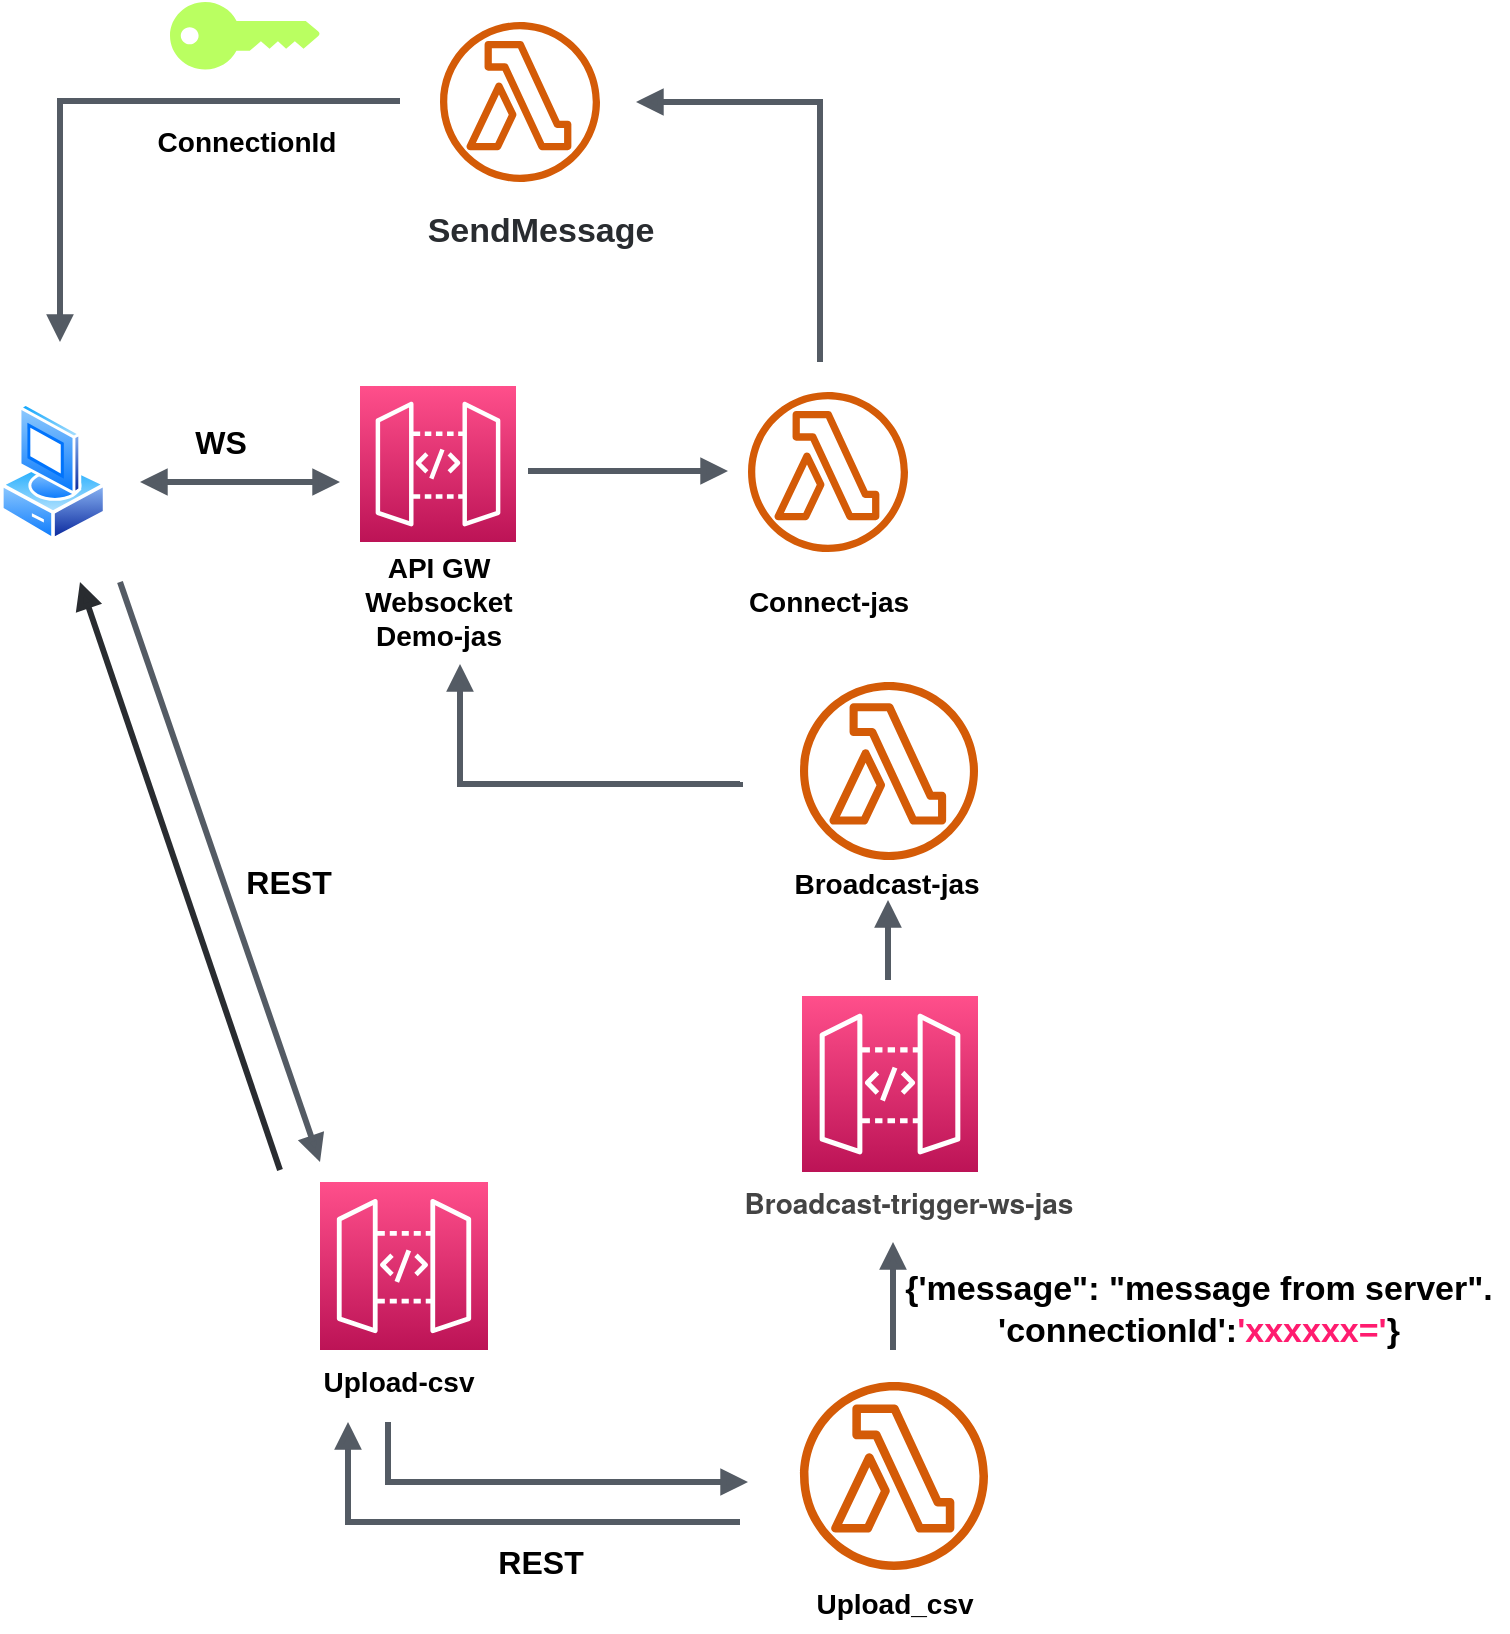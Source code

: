<mxfile version="18.2.0" type="github">
  <diagram id="rTi6_6Ue5_z2AD2rRxnd" name="Page-1">
    <mxGraphModel dx="459" dy="752" grid="1" gridSize="10" guides="1" tooltips="1" connect="1" arrows="1" fold="1" page="1" pageScale="1" pageWidth="827" pageHeight="1169" math="0" shadow="0">
      <root>
        <mxCell id="0" />
        <mxCell id="1" parent="0" />
        <mxCell id="bZUuZDFxQb43LK0sP3E3-1" value="" style="aspect=fixed;perimeter=ellipsePerimeter;html=1;align=center;shadow=0;dashed=0;spacingTop=3;image;image=img/lib/active_directory/vista_client.svg;" parent="1" vertex="1">
          <mxGeometry x="40" y="200" width="53.2" height="70" as="geometry" />
        </mxCell>
        <mxCell id="bZUuZDFxQb43LK0sP3E3-4" value="" style="edgeStyle=orthogonalEdgeStyle;html=1;endArrow=block;elbow=vertical;startArrow=block;startFill=1;endFill=1;strokeColor=#545B64;rounded=0;strokeWidth=3;" parent="1" edge="1">
          <mxGeometry width="100" relative="1" as="geometry">
            <mxPoint x="110" y="240" as="sourcePoint" />
            <mxPoint x="210" y="240" as="targetPoint" />
            <Array as="points">
              <mxPoint x="160" y="240" />
              <mxPoint x="160" y="240" />
            </Array>
          </mxGeometry>
        </mxCell>
        <mxCell id="bZUuZDFxQb43LK0sP3E3-8" value="" style="sketch=0;points=[[0,0,0],[0.25,0,0],[0.5,0,0],[0.75,0,0],[1,0,0],[0,1,0],[0.25,1,0],[0.5,1,0],[0.75,1,0],[1,1,0],[0,0.25,0],[0,0.5,0],[0,0.75,0],[1,0.25,0],[1,0.5,0],[1,0.75,0]];outlineConnect=0;fontColor=#232F3E;gradientColor=#FF4F8B;gradientDirection=north;fillColor=#BC1356;strokeColor=#ffffff;dashed=0;verticalLabelPosition=bottom;verticalAlign=top;align=center;html=1;fontSize=12;fontStyle=0;aspect=fixed;shape=mxgraph.aws4.resourceIcon;resIcon=mxgraph.aws4.api_gateway;" parent="1" vertex="1">
          <mxGeometry x="220" y="192" width="78" height="78" as="geometry" />
        </mxCell>
        <mxCell id="bZUuZDFxQb43LK0sP3E3-9" value="&lt;font style=&quot;font-size: 14px;&quot;&gt;&lt;b&gt;API GW&lt;br&gt;Websocket&lt;br&gt;Demo-jas&lt;/b&gt;&lt;br&gt;&lt;/font&gt;" style="text;html=1;resizable=0;autosize=1;align=center;verticalAlign=middle;points=[];fillColor=none;strokeColor=none;rounded=0;" parent="1" vertex="1">
          <mxGeometry x="214" y="275" width="90" height="50" as="geometry" />
        </mxCell>
        <mxCell id="bZUuZDFxQb43LK0sP3E3-10" value="" style="edgeStyle=orthogonalEdgeStyle;html=1;endArrow=block;elbow=vertical;startArrow=none;endFill=1;strokeColor=#545B64;rounded=0;fontSize=14;strokeWidth=3;" parent="1" edge="1">
          <mxGeometry width="100" relative="1" as="geometry">
            <mxPoint x="304" y="234.5" as="sourcePoint" />
            <mxPoint x="404" y="234.5" as="targetPoint" />
            <Array as="points">
              <mxPoint x="354" y="234.5" />
              <mxPoint x="354" y="234.5" />
            </Array>
          </mxGeometry>
        </mxCell>
        <mxCell id="bZUuZDFxQb43LK0sP3E3-11" value="" style="sketch=0;outlineConnect=0;fontColor=#232F3E;gradientColor=none;fillColor=#D45B07;strokeColor=none;dashed=0;verticalLabelPosition=bottom;verticalAlign=top;align=center;html=1;fontSize=12;fontStyle=0;aspect=fixed;pointerEvents=1;shape=mxgraph.aws4.lambda_function;" parent="1" vertex="1">
          <mxGeometry x="414" y="195" width="80" height="80" as="geometry" />
        </mxCell>
        <mxCell id="bZUuZDFxQb43LK0sP3E3-12" value="&lt;b&gt;Connect-jas&lt;/b&gt;" style="text;html=1;resizable=0;autosize=1;align=center;verticalAlign=middle;points=[];fillColor=none;strokeColor=none;rounded=0;fontSize=14;" parent="1" vertex="1">
          <mxGeometry x="404" y="290" width="100" height="20" as="geometry" />
        </mxCell>
        <mxCell id="8N_Um-1NhGKdSEiVzg2h-3" value="&lt;b&gt;ConnectionId&lt;/b&gt;" style="text;html=1;resizable=0;autosize=1;align=center;verticalAlign=middle;points=[];fillColor=none;strokeColor=none;rounded=0;fontSize=14;" parent="1" vertex="1">
          <mxGeometry x="112.5" y="60" width="100" height="20" as="geometry" />
        </mxCell>
        <mxCell id="8N_Um-1NhGKdSEiVzg2h-4" value="" style="points=[[0,0.5,0],[0.24,0,0],[0.5,0.28,0],[0.995,0.475,0],[0.5,0.72,0],[0.24,1,0]];verticalLabelPosition=bottom;sketch=0;html=1;verticalAlign=top;aspect=fixed;align=center;pointerEvents=1;shape=mxgraph.cisco19.key;fillColor=#BAFF61;strokeColor=#d6b656;fontSize=14;" parent="1" vertex="1">
          <mxGeometry x="125" width="75" height="33.75" as="geometry" />
        </mxCell>
        <mxCell id="8N_Um-1NhGKdSEiVzg2h-7" value="" style="edgeStyle=orthogonalEdgeStyle;html=1;endArrow=none;elbow=vertical;startArrow=block;startFill=1;strokeColor=#545B64;rounded=0;fontSize=14;strokeWidth=3;" parent="1" edge="1">
          <mxGeometry width="100" relative="1" as="geometry">
            <mxPoint x="270" y="331" as="sourcePoint" />
            <mxPoint x="410" y="390" as="targetPoint" />
            <Array as="points">
              <mxPoint x="270" y="391" />
            </Array>
          </mxGeometry>
        </mxCell>
        <mxCell id="8N_Um-1NhGKdSEiVzg2h-9" value="" style="sketch=0;outlineConnect=0;fontColor=#232F3E;gradientColor=none;fillColor=#D45B07;strokeColor=none;dashed=0;verticalLabelPosition=bottom;verticalAlign=top;align=center;html=1;fontSize=12;fontStyle=0;aspect=fixed;pointerEvents=1;shape=mxgraph.aws4.lambda_function;" parent="1" vertex="1">
          <mxGeometry x="440" y="340" width="89" height="89" as="geometry" />
        </mxCell>
        <mxCell id="8N_Um-1NhGKdSEiVzg2h-10" value="&lt;b&gt;Broadcast-jas&lt;br&gt;&lt;br&gt;&lt;/b&gt;" style="text;html=1;resizable=0;autosize=1;align=center;verticalAlign=middle;points=[];fillColor=none;strokeColor=none;rounded=0;fontSize=14;strokeWidth=3;" parent="1" vertex="1">
          <mxGeometry x="428" y="429" width="110" height="40" as="geometry" />
        </mxCell>
        <mxCell id="8N_Um-1NhGKdSEiVzg2h-11" value="" style="sketch=0;points=[[0,0,0],[0.25,0,0],[0.5,0,0],[0.75,0,0],[1,0,0],[0,1,0],[0.25,1,0],[0.5,1,0],[0.75,1,0],[1,1,0],[0,0.25,0],[0,0.5,0],[0,0.75,0],[1,0.25,0],[1,0.5,0],[1,0.75,0]];outlineConnect=0;fontColor=#232F3E;gradientColor=#FF4F8B;gradientDirection=north;fillColor=#BC1356;strokeColor=#ffffff;dashed=0;verticalLabelPosition=bottom;verticalAlign=top;align=center;html=1;fontSize=12;fontStyle=0;aspect=fixed;shape=mxgraph.aws4.resourceIcon;resIcon=mxgraph.aws4.api_gateway;" parent="1" vertex="1">
          <mxGeometry x="441" y="497" width="88" height="88" as="geometry" />
        </mxCell>
        <mxCell id="8N_Um-1NhGKdSEiVzg2h-12" value="" style="edgeStyle=orthogonalEdgeStyle;html=1;endArrow=none;elbow=vertical;startArrow=block;startFill=1;strokeColor=#545B64;rounded=0;fontSize=14;strokeWidth=3;" parent="1" edge="1">
          <mxGeometry width="100" relative="1" as="geometry">
            <mxPoint x="484" y="449" as="sourcePoint" />
            <mxPoint x="484" y="489" as="targetPoint" />
          </mxGeometry>
        </mxCell>
        <mxCell id="8N_Um-1NhGKdSEiVzg2h-13" value="&lt;div style=&quot;text-align: left;&quot;&gt;&lt;font face=&quot;Helvetica Neue, Arial, Helvetica, sans-serif&quot; color=&quot;#444444&quot;&gt;&lt;span style=&quot;background-color: rgb(255, 255, 255);&quot;&gt;&lt;b&gt;Broadcast-trigger-ws-jas&lt;/b&gt;&lt;/span&gt;&lt;/font&gt;&lt;/div&gt;" style="text;html=1;resizable=0;autosize=1;align=center;verticalAlign=middle;points=[];fillColor=none;strokeColor=none;rounded=0;fontSize=14;" parent="1" vertex="1">
          <mxGeometry x="404" y="590" width="180" height="20" as="geometry" />
        </mxCell>
        <mxCell id="8N_Um-1NhGKdSEiVzg2h-14" value="" style="sketch=0;points=[[0,0,0],[0.25,0,0],[0.5,0,0],[0.75,0,0],[1,0,0],[0,1,0],[0.25,1,0],[0.5,1,0],[0.75,1,0],[1,1,0],[0,0.25,0],[0,0.5,0],[0,0.75,0],[1,0.25,0],[1,0.5,0],[1,0.75,0]];outlineConnect=0;fontColor=#232F3E;gradientColor=#FF4F8B;gradientDirection=north;fillColor=#BC1356;strokeColor=#ffffff;dashed=0;verticalLabelPosition=bottom;verticalAlign=top;align=center;html=1;fontSize=12;fontStyle=0;aspect=fixed;shape=mxgraph.aws4.resourceIcon;resIcon=mxgraph.aws4.api_gateway;" parent="1" vertex="1">
          <mxGeometry x="200" y="590" width="84" height="84" as="geometry" />
        </mxCell>
        <mxCell id="8N_Um-1NhGKdSEiVzg2h-15" value="&lt;b&gt;Upload-csv&lt;/b&gt;" style="text;html=1;align=center;verticalAlign=middle;resizable=0;points=[];autosize=1;strokeColor=none;fillColor=none;fontSize=14;" parent="1" vertex="1">
          <mxGeometry x="194" y="680" width="90" height="20" as="geometry" />
        </mxCell>
        <mxCell id="8N_Um-1NhGKdSEiVzg2h-16" value="" style="html=1;endArrow=none;elbow=vertical;startArrow=block;startFill=1;strokeColor=#292C30;rounded=0;fontSize=14;strokeWidth=3;" parent="1" edge="1">
          <mxGeometry width="100" relative="1" as="geometry">
            <mxPoint x="80" y="290" as="sourcePoint" />
            <mxPoint x="180" y="584" as="targetPoint" />
          </mxGeometry>
        </mxCell>
        <mxCell id="8N_Um-1NhGKdSEiVzg2h-17" value="" style="html=1;endArrow=block;elbow=vertical;startArrow=none;endFill=1;strokeColor=#545B64;rounded=0;fontSize=14;strokeWidth=3;" parent="1" edge="1">
          <mxGeometry width="100" relative="1" as="geometry">
            <mxPoint x="100" y="290" as="sourcePoint" />
            <mxPoint x="200" y="580" as="targetPoint" />
          </mxGeometry>
        </mxCell>
        <mxCell id="8N_Um-1NhGKdSEiVzg2h-18" value="&lt;b&gt;&lt;font style=&quot;font-size: 16px;&quot;&gt;WS&lt;/font&gt;&lt;/b&gt;" style="text;html=1;align=center;verticalAlign=middle;resizable=0;points=[];autosize=1;strokeColor=none;fillColor=none;fontSize=14;" parent="1" vertex="1">
          <mxGeometry x="130" y="210" width="40" height="20" as="geometry" />
        </mxCell>
        <mxCell id="8N_Um-1NhGKdSEiVzg2h-19" value="&lt;font style=&quot;font-size: 16px;&quot;&gt;&lt;b&gt;REST&lt;/b&gt;&lt;/font&gt;" style="text;html=1;align=center;verticalAlign=middle;resizable=0;points=[];autosize=1;strokeColor=none;fillColor=none;fontSize=14;" parent="1" vertex="1">
          <mxGeometry x="154" y="430" width="60" height="20" as="geometry" />
        </mxCell>
        <mxCell id="8N_Um-1NhGKdSEiVzg2h-20" value="" style="sketch=0;outlineConnect=0;fontColor=#232F3E;gradientColor=none;fillColor=#D45B07;strokeColor=none;dashed=0;verticalLabelPosition=bottom;verticalAlign=top;align=center;html=1;fontSize=12;fontStyle=0;aspect=fixed;pointerEvents=1;shape=mxgraph.aws4.lambda_function;" parent="1" vertex="1">
          <mxGeometry x="440" y="690" width="94" height="94" as="geometry" />
        </mxCell>
        <mxCell id="8N_Um-1NhGKdSEiVzg2h-21" value="" style="edgeStyle=orthogonalEdgeStyle;html=1;endArrow=block;elbow=vertical;startArrow=none;endFill=1;strokeColor=#545B64;rounded=0;fontSize=16;strokeWidth=3;" parent="1" edge="1">
          <mxGeometry width="100" relative="1" as="geometry">
            <mxPoint x="234" y="710" as="sourcePoint" />
            <mxPoint x="414" y="740" as="targetPoint" />
            <Array as="points">
              <mxPoint x="234" y="740" />
            </Array>
          </mxGeometry>
        </mxCell>
        <mxCell id="8N_Um-1NhGKdSEiVzg2h-23" value="" style="edgeStyle=orthogonalEdgeStyle;html=1;endArrow=none;elbow=vertical;startArrow=block;startFill=1;strokeColor=#545B64;rounded=0;fontSize=16;strokeWidth=3;" parent="1" edge="1">
          <mxGeometry width="100" relative="1" as="geometry">
            <mxPoint x="486.5" y="620" as="sourcePoint" />
            <mxPoint x="486.5" y="674" as="targetPoint" />
            <Array as="points">
              <mxPoint x="486.5" y="650" />
              <mxPoint x="486.5" y="650" />
            </Array>
          </mxGeometry>
        </mxCell>
        <mxCell id="8N_Um-1NhGKdSEiVzg2h-26" value="" style="edgeStyle=orthogonalEdgeStyle;html=1;endArrow=none;elbow=vertical;startArrow=block;startFill=1;strokeColor=#545B64;rounded=0;fontSize=16;strokeWidth=3;" parent="1" edge="1">
          <mxGeometry width="100" relative="1" as="geometry">
            <mxPoint x="214" y="710" as="sourcePoint" />
            <mxPoint x="410" y="760" as="targetPoint" />
            <Array as="points">
              <mxPoint x="214" y="710" />
              <mxPoint x="214" y="760" />
            </Array>
          </mxGeometry>
        </mxCell>
        <mxCell id="8N_Um-1NhGKdSEiVzg2h-27" value="&lt;b&gt;REST&lt;/b&gt;" style="text;html=1;align=center;verticalAlign=middle;resizable=0;points=[];autosize=1;strokeColor=none;fillColor=none;fontSize=16;" parent="1" vertex="1">
          <mxGeometry x="280" y="770" width="60" height="20" as="geometry" />
        </mxCell>
        <mxCell id="8N_Um-1NhGKdSEiVzg2h-28" value="&lt;font style=&quot;font-size: 17px;&quot;&gt;&lt;b&gt;{&#39;message&quot;: &quot;message from server&quot;.&lt;br&gt;&#39;connectionId&#39;:&lt;font color=&quot;#ff1c6f&quot;&gt;&#39;xxxxxx=&#39;&lt;/font&gt;}&lt;/b&gt;&lt;/font&gt;" style="text;html=1;align=center;verticalAlign=middle;resizable=0;points=[];autosize=1;strokeColor=none;fillColor=none;fontSize=16;" parent="1" vertex="1">
          <mxGeometry x="484" y="634" width="310" height="40" as="geometry" />
        </mxCell>
        <mxCell id="8N_Um-1NhGKdSEiVzg2h-29" value="&lt;font style=&quot;font-size: 14px;&quot;&gt;&lt;b&gt;Upload_csv&lt;/b&gt;&lt;/font&gt;" style="text;html=1;resizable=0;autosize=1;align=center;verticalAlign=middle;points=[];fillColor=none;strokeColor=none;rounded=0;fontSize=16;" parent="1" vertex="1">
          <mxGeometry x="442" y="785" width="90" height="30" as="geometry" />
        </mxCell>
        <mxCell id="8N_Um-1NhGKdSEiVzg2h-30" value="" style="sketch=0;outlineConnect=0;fontColor=#232F3E;gradientColor=none;fillColor=#D45B07;strokeColor=none;dashed=0;verticalLabelPosition=bottom;verticalAlign=top;align=center;html=1;fontSize=12;fontStyle=0;aspect=fixed;pointerEvents=1;shape=mxgraph.aws4.lambda_function;" parent="1" vertex="1">
          <mxGeometry x="260" y="10" width="80" height="80" as="geometry" />
        </mxCell>
        <mxCell id="8N_Um-1NhGKdSEiVzg2h-31" value="&lt;font color=&quot;#292c30&quot;&gt;&lt;b&gt;SendMessage&lt;/b&gt;&lt;/font&gt;" style="text;html=1;resizable=0;autosize=1;align=center;verticalAlign=middle;points=[];fillColor=none;strokeColor=none;rounded=0;fontSize=17;fontColor=#FF1C6F;" parent="1" vertex="1">
          <mxGeometry x="245" y="100" width="130" height="30" as="geometry" />
        </mxCell>
        <mxCell id="8N_Um-1NhGKdSEiVzg2h-32" value="" style="edgeStyle=orthogonalEdgeStyle;html=1;endArrow=none;elbow=vertical;startArrow=block;startFill=1;strokeColor=#545B64;rounded=0;fontSize=17;fontColor=#292C30;strokeWidth=3;" parent="1" edge="1">
          <mxGeometry width="100" relative="1" as="geometry">
            <mxPoint x="358" y="50" as="sourcePoint" />
            <mxPoint x="450" y="180" as="targetPoint" />
            <Array as="points">
              <mxPoint x="450" y="50" />
              <mxPoint x="450" y="170" />
            </Array>
          </mxGeometry>
        </mxCell>
        <mxCell id="8N_Um-1NhGKdSEiVzg2h-33" value="" style="edgeStyle=orthogonalEdgeStyle;html=1;endArrow=none;elbow=vertical;startArrow=block;startFill=1;strokeColor=#545B64;rounded=0;fontSize=17;fontColor=#292C30;strokeWidth=3;" parent="1" edge="1">
          <mxGeometry width="100" relative="1" as="geometry">
            <mxPoint x="70" y="170" as="sourcePoint" />
            <mxPoint x="240" y="49.5" as="targetPoint" />
            <Array as="points">
              <mxPoint x="70" y="50" />
            </Array>
          </mxGeometry>
        </mxCell>
      </root>
    </mxGraphModel>
  </diagram>
</mxfile>
